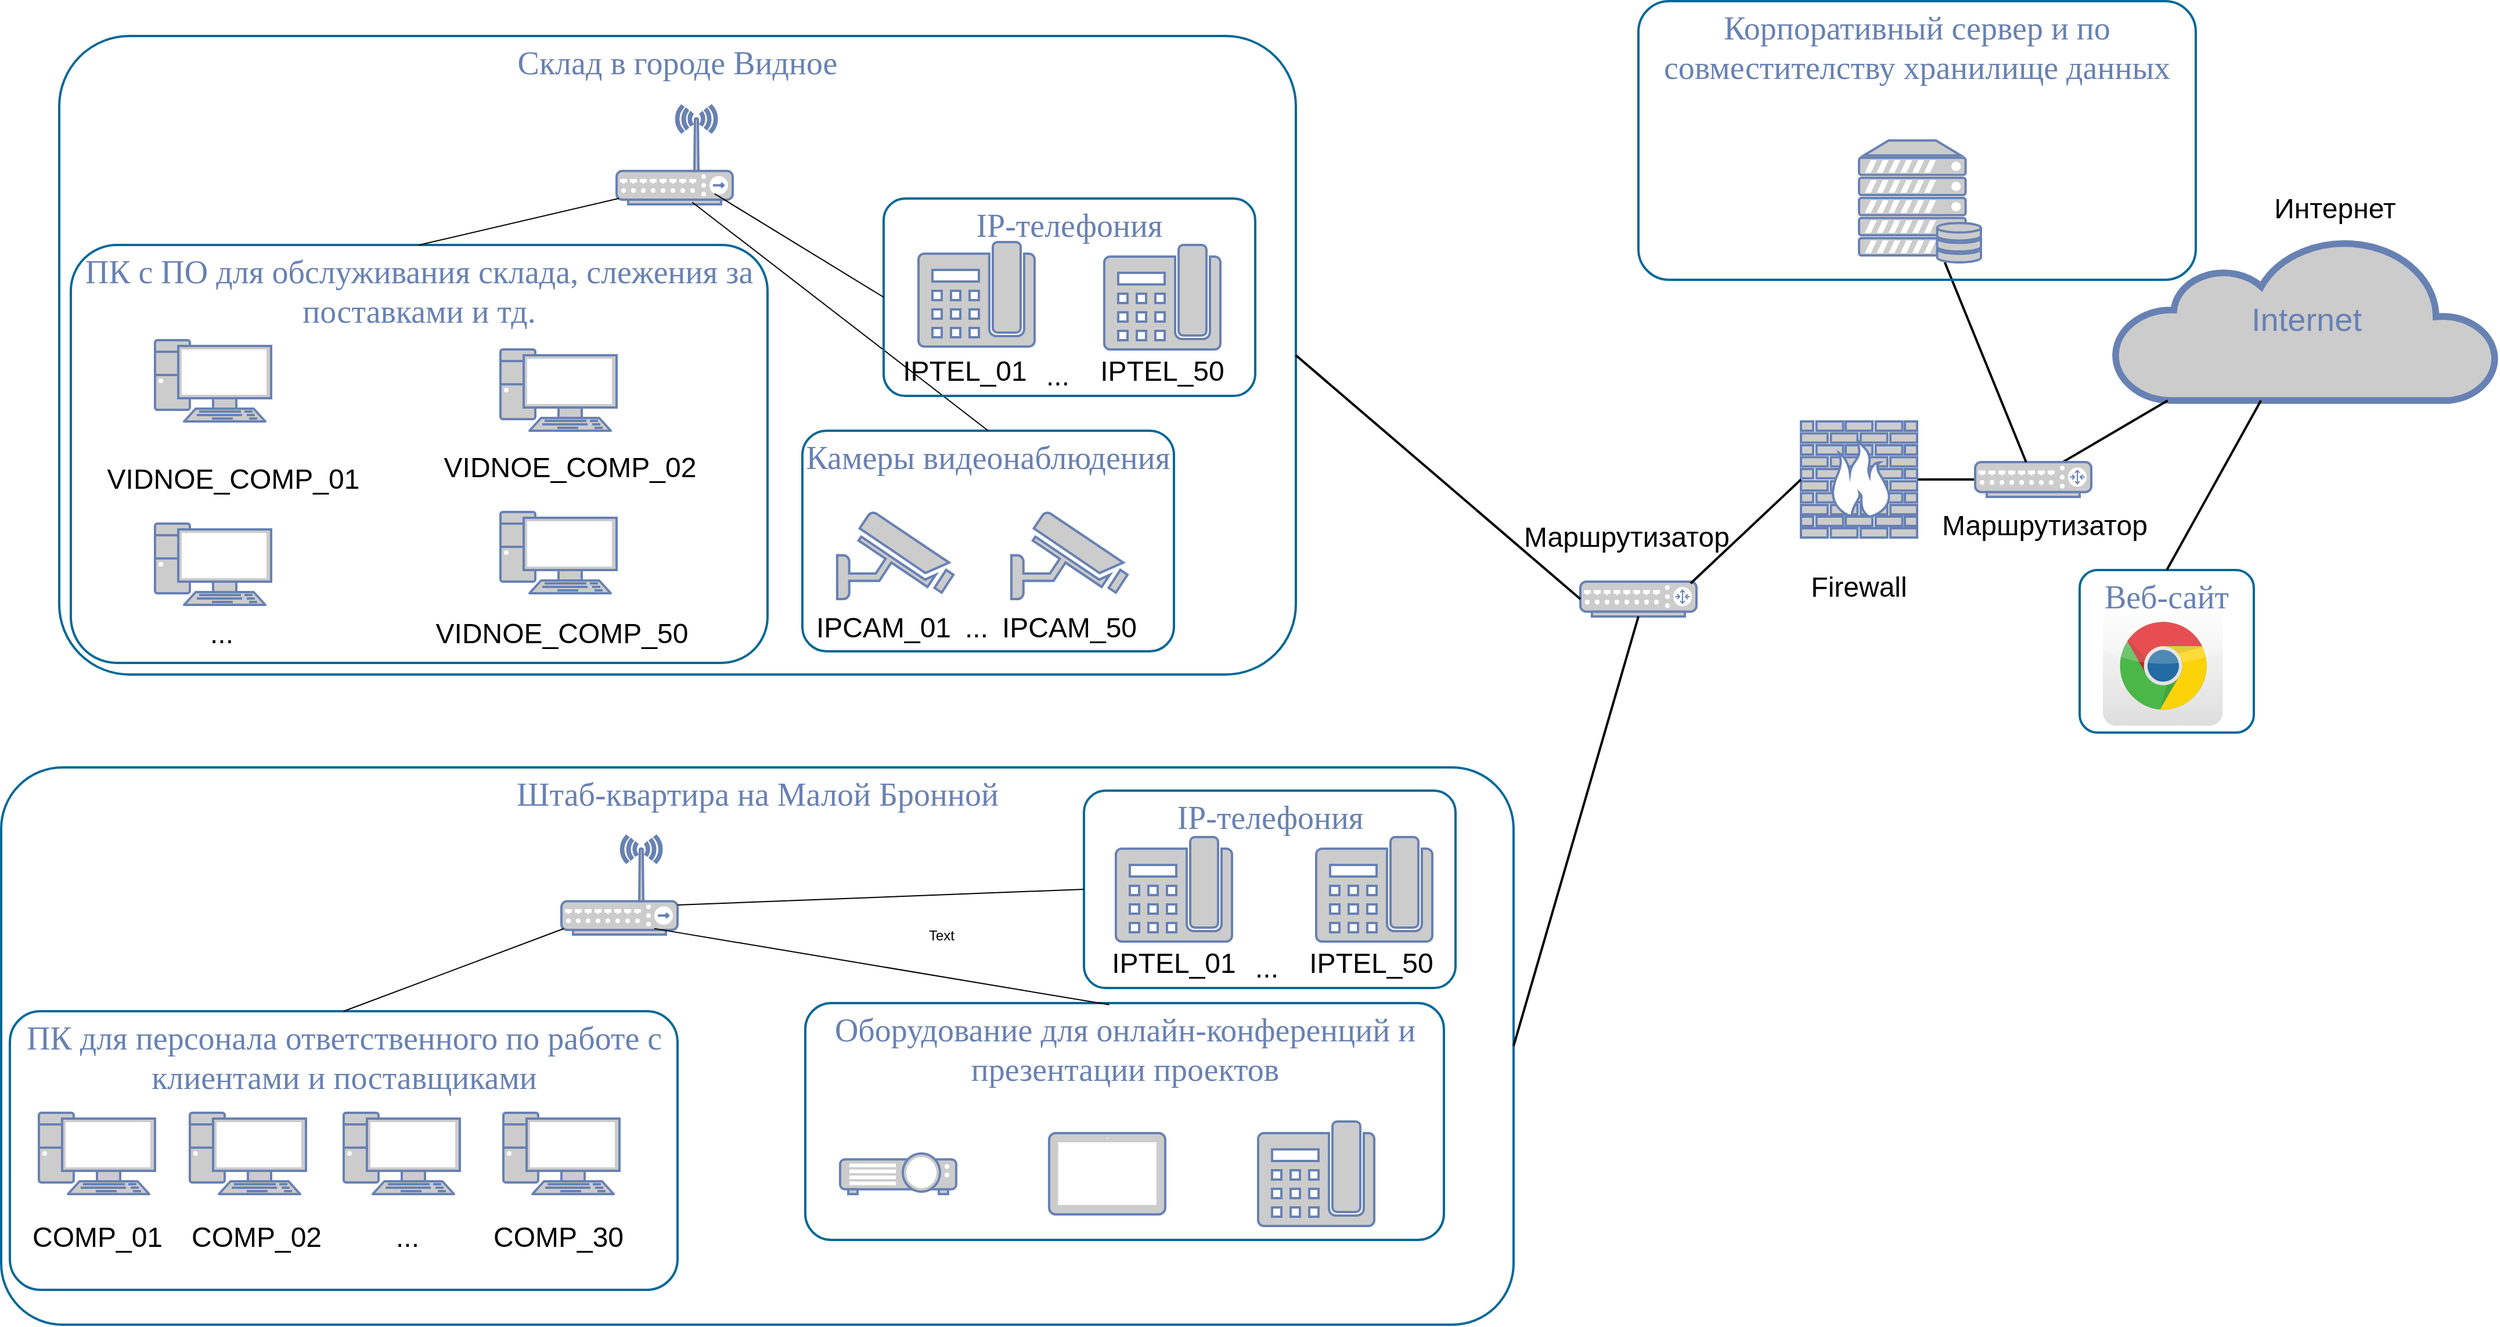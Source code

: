 <mxfile version="20.3.2" type="github">
  <diagram name="Page-1" id="bfe91b75-5d2c-26a0-9c1d-138518896778">
    <mxGraphModel dx="2240" dy="2568" grid="1" gridSize="10" guides="1" tooltips="1" connect="1" arrows="1" fold="1" page="1" pageScale="1" pageWidth="1100" pageHeight="850" background="none" math="0" shadow="0">
      <root>
        <mxCell id="0" />
        <mxCell id="1" parent="0" />
        <mxCell id="7c3789c024ecab99-78" value="Штаб-квартира на Малой Бронной" style="rounded=1;whiteSpace=wrap;html=1;shadow=0;comic=0;strokeColor=#036897;strokeWidth=2;fillColor=none;fontFamily=Verdana;fontSize=28;fontColor=#6881B3;align=center;arcSize=11;verticalAlign=top;" parent="1" vertex="1">
          <mxGeometry x="20" y="590" width="1302.5" height="480" as="geometry" />
        </mxCell>
        <mxCell id="7c3789c024ecab99-55" style="edgeStyle=none;html=1;labelBackgroundColor=none;endArrow=none;endFill=0;strokeWidth=2;fontFamily=Verdana;fontSize=28;fontColor=#6881B3;" parent="1" source="7c3789c024ecab99-8" target="7c3789c024ecab99-54" edge="1">
          <mxGeometry relative="1" as="geometry">
            <mxPoint x="1740" y="282.0" as="targetPoint" />
          </mxGeometry>
        </mxCell>
        <mxCell id="7c3789c024ecab99-8" value="" style="fontColor=#0066CC;verticalAlign=top;verticalLabelPosition=bottom;labelPosition=center;align=center;html=1;fillColor=#CCCCCC;strokeColor=#6881B3;gradientColor=none;gradientDirection=north;strokeWidth=2;shape=mxgraph.networks.firewall;rounded=0;shadow=0;comic=0;" parent="1" vertex="1">
          <mxGeometry x="1570" y="292" width="100" height="100" as="geometry" />
        </mxCell>
        <mxCell id="7c3789c024ecab99-1" value="" style="fontColor=#0066CC;verticalAlign=top;verticalLabelPosition=bottom;labelPosition=center;align=center;html=1;fillColor=#CCCCCC;strokeColor=#6881B3;gradientColor=none;gradientDirection=north;strokeWidth=2;shape=mxgraph.networks.pc;rounded=0;shadow=0;comic=0;" parent="1" vertex="1">
          <mxGeometry x="52.5" y="887.5" width="100" height="70" as="geometry" />
        </mxCell>
        <mxCell id="7c3789c024ecab99-2" value="" style="fontColor=#0066CC;verticalAlign=top;verticalLabelPosition=bottom;labelPosition=center;align=center;html=1;fillColor=#CCCCCC;strokeColor=#6881B3;gradientColor=none;gradientDirection=north;strokeWidth=2;shape=mxgraph.networks.pc;rounded=0;shadow=0;comic=0;" parent="1" vertex="1">
          <mxGeometry x="182.5" y="887.5" width="100" height="70" as="geometry" />
        </mxCell>
        <mxCell id="7c3789c024ecab99-3" value="" style="fontColor=#0066CC;verticalAlign=top;verticalLabelPosition=bottom;labelPosition=center;align=center;html=1;fillColor=#CCCCCC;strokeColor=#6881B3;gradientColor=none;gradientDirection=north;strokeWidth=2;shape=mxgraph.networks.pc;rounded=0;shadow=0;comic=0;" parent="1" vertex="1">
          <mxGeometry x="315.0" y="887.5" width="100" height="70" as="geometry" />
        </mxCell>
        <mxCell id="7c3789c024ecab99-9" value="" style="fontColor=#0066CC;verticalAlign=top;verticalLabelPosition=bottom;labelPosition=center;align=center;html=1;fillColor=#CCCCCC;strokeColor=#6881B3;gradientColor=none;gradientDirection=north;strokeWidth=2;shape=mxgraph.networks.wireless_hub;rounded=0;shadow=0;comic=0;" parent="1" vertex="1">
          <mxGeometry x="502.5" y="649" width="100" height="85" as="geometry" />
        </mxCell>
        <mxCell id="7c3789c024ecab99-53" value="Internet" style="html=1;fillColor=#CCCCCC;strokeColor=#6881B3;gradientColor=none;gradientDirection=north;strokeWidth=2;shape=mxgraph.networks.cloud;fontColor=#6881B3;rounded=0;shadow=0;comic=0;align=center;fontSize=28;" parent="1" vertex="1">
          <mxGeometry x="1840" y="134" width="330" height="140" as="geometry" />
        </mxCell>
        <mxCell id="7c3789c024ecab99-56" style="edgeStyle=none;html=1;labelBackgroundColor=none;endArrow=none;endFill=0;strokeWidth=2;fontFamily=Verdana;fontSize=28;fontColor=#6881B3;" parent="1" source="7c3789c024ecab99-54" target="7c3789c024ecab99-53" edge="1">
          <mxGeometry relative="1" as="geometry" />
        </mxCell>
        <mxCell id="7c3789c024ecab99-54" value="" style="fontColor=#0066CC;verticalAlign=top;verticalLabelPosition=bottom;labelPosition=center;align=center;html=1;fillColor=#CCCCCC;strokeColor=#6881B3;gradientColor=none;gradientDirection=north;strokeWidth=2;shape=mxgraph.networks.router;rounded=0;shadow=0;comic=0;" parent="1" vertex="1">
          <mxGeometry x="1720" y="327" width="100" height="30" as="geometry" />
        </mxCell>
        <mxCell id="7c3789c024ecab99-59" style="edgeStyle=none;html=1;labelBackgroundColor=none;endArrow=none;endFill=0;strokeWidth=2;fontFamily=Verdana;fontSize=28;fontColor=#6881B3;" parent="1" source="7c3789c024ecab99-58" target="7c3789c024ecab99-54" edge="1">
          <mxGeometry relative="1" as="geometry">
            <mxPoint x="1650" y="272" as="targetPoint" />
          </mxGeometry>
        </mxCell>
        <mxCell id="7c3789c024ecab99-58" value="" style="fontColor=#0066CC;verticalAlign=top;verticalLabelPosition=bottom;labelPosition=center;align=center;html=1;fillColor=#CCCCCC;strokeColor=#6881B3;gradientColor=none;gradientDirection=north;strokeWidth=2;shape=mxgraph.networks.server_storage;rounded=0;shadow=0;comic=0;" parent="1" vertex="1">
          <mxGeometry x="1620" y="50" width="105" height="105" as="geometry" />
        </mxCell>
        <mxCell id="4l_jCviNUbWaywGvzGt9-1" value="Склад в городе Видное" style="rounded=1;whiteSpace=wrap;html=1;shadow=0;comic=0;strokeColor=#036897;strokeWidth=2;fillColor=none;fontFamily=Verdana;fontSize=28;fontColor=#6881B3;align=center;arcSize=11;verticalAlign=top;" parent="1" vertex="1">
          <mxGeometry x="70" y="-40" width="1065" height="550" as="geometry" />
        </mxCell>
        <mxCell id="4l_jCviNUbWaywGvzGt9-2" value="" style="fontColor=#0066CC;verticalAlign=top;verticalLabelPosition=bottom;labelPosition=center;align=center;html=1;fillColor=#CCCCCC;strokeColor=#6881B3;gradientColor=none;gradientDirection=north;strokeWidth=2;shape=mxgraph.networks.wireless_hub;rounded=0;shadow=0;comic=0;" parent="1" vertex="1">
          <mxGeometry x="550.0" y="20" width="100" height="85" as="geometry" />
        </mxCell>
        <mxCell id="4l_jCviNUbWaywGvzGt9-3" value="" style="fontColor=#0066CC;verticalAlign=top;verticalLabelPosition=bottom;labelPosition=center;align=center;html=1;outlineConnect=0;fillColor=#CCCCCC;strokeColor=#6881B3;gradientColor=none;gradientDirection=north;strokeWidth=2;shape=mxgraph.networks.security_camera;" parent="1" vertex="1">
          <mxGeometry x="740" y="370" width="100" height="75" as="geometry" />
        </mxCell>
        <mxCell id="4l_jCviNUbWaywGvzGt9-4" value="Камеры видеонаблюдения" style="rounded=1;whiteSpace=wrap;html=1;shadow=0;comic=0;strokeColor=#036897;strokeWidth=2;fillColor=none;fontFamily=Verdana;fontSize=28;fontColor=#6881B3;align=center;arcSize=11;verticalAlign=top;" parent="1" vertex="1">
          <mxGeometry x="710" y="300" width="320" height="190" as="geometry" />
        </mxCell>
        <mxCell id="4l_jCviNUbWaywGvzGt9-5" value="" style="fontColor=#0066CC;verticalAlign=top;verticalLabelPosition=bottom;labelPosition=center;align=center;html=1;outlineConnect=0;fillColor=#CCCCCC;strokeColor=#6881B3;gradientColor=none;gradientDirection=north;strokeWidth=2;shape=mxgraph.networks.security_camera;" parent="1" vertex="1">
          <mxGeometry x="890" y="370" width="100" height="75" as="geometry" />
        </mxCell>
        <mxCell id="4l_jCviNUbWaywGvzGt9-9" value="" style="endArrow=none;html=1;rounded=0;entryX=0.652;entryY=0.979;entryDx=0;entryDy=0;entryPerimeter=0;exitX=0.5;exitY=0;exitDx=0;exitDy=0;" parent="1" source="4l_jCviNUbWaywGvzGt9-4" target="4l_jCviNUbWaywGvzGt9-2" edge="1">
          <mxGeometry width="50" height="50" relative="1" as="geometry">
            <mxPoint x="420" y="620" as="sourcePoint" />
            <mxPoint x="470" y="570" as="targetPoint" />
          </mxGeometry>
        </mxCell>
        <mxCell id="4l_jCviNUbWaywGvzGt9-10" value="" style="fontColor=#0066CC;verticalAlign=top;verticalLabelPosition=bottom;labelPosition=center;align=center;html=1;fillColor=#CCCCCC;strokeColor=#6881B3;gradientColor=none;gradientDirection=north;strokeWidth=2;shape=mxgraph.networks.pc;rounded=0;shadow=0;comic=0;" parent="1" vertex="1">
          <mxGeometry x="152.5" y="222" width="100" height="70" as="geometry" />
        </mxCell>
        <mxCell id="4l_jCviNUbWaywGvzGt9-12" value="" style="fontColor=#0066CC;verticalAlign=top;verticalLabelPosition=bottom;labelPosition=center;align=center;html=1;fillColor=#CCCCCC;strokeColor=#6881B3;gradientColor=none;gradientDirection=north;strokeWidth=2;shape=mxgraph.networks.pc;rounded=0;shadow=0;comic=0;" parent="1" vertex="1">
          <mxGeometry x="450.0" y="230" width="100" height="70" as="geometry" />
        </mxCell>
        <mxCell id="4l_jCviNUbWaywGvzGt9-13" value="" style="fontColor=#0066CC;verticalAlign=top;verticalLabelPosition=bottom;labelPosition=center;align=center;html=1;fillColor=#CCCCCC;strokeColor=#6881B3;gradientColor=none;gradientDirection=north;strokeWidth=2;shape=mxgraph.networks.pc;rounded=0;shadow=0;comic=0;" parent="1" vertex="1">
          <mxGeometry x="152.5" y="380" width="100" height="70" as="geometry" />
        </mxCell>
        <mxCell id="4l_jCviNUbWaywGvzGt9-14" value="ПК с ПО для обслуживания склада, слежения за поставками и тд." style="rounded=1;whiteSpace=wrap;html=1;shadow=0;comic=0;strokeColor=#036897;strokeWidth=2;fillColor=none;fontFamily=Verdana;fontSize=28;fontColor=#6881B3;align=center;arcSize=11;verticalAlign=top;" parent="1" vertex="1">
          <mxGeometry x="80" y="140" width="600" height="360" as="geometry" />
        </mxCell>
        <mxCell id="4l_jCviNUbWaywGvzGt9-15" value="" style="fontColor=#0066CC;verticalAlign=top;verticalLabelPosition=bottom;labelPosition=center;align=center;html=1;fillColor=#CCCCCC;strokeColor=#6881B3;gradientColor=none;gradientDirection=north;strokeWidth=2;shape=mxgraph.networks.pc;rounded=0;shadow=0;comic=0;" parent="1" vertex="1">
          <mxGeometry x="450.0" y="370" width="100" height="70" as="geometry" />
        </mxCell>
        <mxCell id="4l_jCviNUbWaywGvzGt9-16" value="" style="endArrow=none;html=1;rounded=0;entryX=0.5;entryY=0;entryDx=0;entryDy=0;exitX=0.02;exitY=0.94;exitDx=0;exitDy=0;exitPerimeter=0;" parent="1" source="4l_jCviNUbWaywGvzGt9-2" target="4l_jCviNUbWaywGvzGt9-14" edge="1">
          <mxGeometry width="50" height="50" relative="1" as="geometry">
            <mxPoint x="540" y="246.79" as="sourcePoint" />
            <mxPoint x="295.2" y="170.005" as="targetPoint" />
          </mxGeometry>
        </mxCell>
        <mxCell id="4l_jCviNUbWaywGvzGt9-17" value="" style="fontColor=#0066CC;verticalAlign=top;verticalLabelPosition=bottom;labelPosition=center;align=center;html=1;outlineConnect=0;fillColor=#CCCCCC;strokeColor=#6881B3;gradientColor=none;gradientDirection=north;strokeWidth=2;shape=mxgraph.networks.phone_2;" parent="1" vertex="1">
          <mxGeometry x="810" y="137.5" width="100" height="90" as="geometry" />
        </mxCell>
        <mxCell id="4l_jCviNUbWaywGvzGt9-18" value="" style="fontColor=#0066CC;verticalAlign=top;verticalLabelPosition=bottom;labelPosition=center;align=center;html=1;outlineConnect=0;fillColor=#CCCCCC;strokeColor=#6881B3;gradientColor=none;gradientDirection=north;strokeWidth=2;shape=mxgraph.networks.phone_2;" parent="1" vertex="1">
          <mxGeometry x="970" y="140" width="100" height="90" as="geometry" />
        </mxCell>
        <mxCell id="4l_jCviNUbWaywGvzGt9-19" value="IP-телефония" style="rounded=1;whiteSpace=wrap;html=1;shadow=0;comic=0;strokeColor=#036897;strokeWidth=2;fillColor=none;fontFamily=Verdana;fontSize=28;fontColor=#6881B3;align=center;arcSize=11;verticalAlign=top;" parent="1" vertex="1">
          <mxGeometry x="780" y="100" width="320" height="170" as="geometry" />
        </mxCell>
        <mxCell id="4l_jCviNUbWaywGvzGt9-20" value="" style="endArrow=none;html=1;rounded=0;exitX=0;exitY=0.5;exitDx=0;exitDy=0;entryX=0.843;entryY=0.892;entryDx=0;entryDy=0;entryPerimeter=0;" parent="1" source="4l_jCviNUbWaywGvzGt9-19" edge="1" target="4l_jCviNUbWaywGvzGt9-2">
          <mxGeometry width="50" height="50" relative="1" as="geometry">
            <mxPoint x="904.8" y="286.79" as="sourcePoint" />
            <mxPoint x="660" y="210" as="targetPoint" />
          </mxGeometry>
        </mxCell>
        <mxCell id="4l_jCviNUbWaywGvzGt9-21" value="IP-телефония" style="rounded=1;whiteSpace=wrap;html=1;shadow=0;comic=0;strokeColor=#036897;strokeWidth=2;fillColor=none;fontFamily=Verdana;fontSize=28;fontColor=#6881B3;align=center;arcSize=11;verticalAlign=top;" parent="1" vertex="1">
          <mxGeometry x="952.5" y="610" width="320" height="170" as="geometry" />
        </mxCell>
        <mxCell id="4l_jCviNUbWaywGvzGt9-24" value="" style="fontColor=#0066CC;verticalAlign=top;verticalLabelPosition=bottom;labelPosition=center;align=center;html=1;outlineConnect=0;fillColor=#CCCCCC;strokeColor=#6881B3;gradientColor=none;gradientDirection=north;strokeWidth=2;shape=mxgraph.networks.phone_2;" parent="1" vertex="1">
          <mxGeometry x="980" y="650" width="100" height="90" as="geometry" />
        </mxCell>
        <mxCell id="4l_jCviNUbWaywGvzGt9-25" value="" style="fontColor=#0066CC;verticalAlign=top;verticalLabelPosition=bottom;labelPosition=center;align=center;html=1;outlineConnect=0;fillColor=#CCCCCC;strokeColor=#6881B3;gradientColor=none;gradientDirection=north;strokeWidth=2;shape=mxgraph.networks.phone_2;" parent="1" vertex="1">
          <mxGeometry x="1152.5" y="650" width="100" height="90" as="geometry" />
        </mxCell>
        <mxCell id="4l_jCviNUbWaywGvzGt9-26" value="ПК для персонала ответственного по работе с клиентами и поставщиками" style="rounded=1;whiteSpace=wrap;html=1;shadow=0;comic=0;strokeColor=#036897;strokeWidth=2;fillColor=none;fontFamily=Verdana;fontSize=28;fontColor=#6881B3;align=center;arcSize=11;verticalAlign=top;" parent="1" vertex="1">
          <mxGeometry x="27.5" y="800" width="575" height="240" as="geometry" />
        </mxCell>
        <mxCell id="4l_jCviNUbWaywGvzGt9-27" value="" style="fontColor=#0066CC;verticalAlign=top;verticalLabelPosition=bottom;labelPosition=center;align=center;html=1;fillColor=#CCCCCC;strokeColor=#6881B3;gradientColor=none;gradientDirection=north;strokeWidth=2;shape=mxgraph.networks.pc;rounded=0;shadow=0;comic=0;" parent="1" vertex="1">
          <mxGeometry x="452.5" y="887.5" width="100" height="70" as="geometry" />
        </mxCell>
        <mxCell id="4l_jCviNUbWaywGvzGt9-28" value="" style="endArrow=none;html=1;rounded=0;exitX=0.5;exitY=0;exitDx=0;exitDy=0;entryX=0.02;entryY=0.94;entryDx=0;entryDy=0;entryPerimeter=0;" parent="1" source="4l_jCviNUbWaywGvzGt9-26" target="7c3789c024ecab99-9" edge="1">
          <mxGeometry width="50" height="50" relative="1" as="geometry">
            <mxPoint x="632.5" y="780" as="sourcePoint" />
            <mxPoint x="682.5" y="730" as="targetPoint" />
          </mxGeometry>
        </mxCell>
        <mxCell id="4l_jCviNUbWaywGvzGt9-29" value="" style="fontColor=#0066CC;verticalAlign=top;verticalLabelPosition=bottom;labelPosition=center;align=center;html=1;outlineConnect=0;fillColor=#CCCCCC;strokeColor=#6881B3;gradientColor=none;gradientDirection=north;strokeWidth=2;shape=mxgraph.networks.video_projector;" parent="1" vertex="1">
          <mxGeometry x="742.5" y="922.5" width="100" height="35" as="geometry" />
        </mxCell>
        <mxCell id="4l_jCviNUbWaywGvzGt9-30" value="" style="fontColor=#0066CC;verticalAlign=top;verticalLabelPosition=bottom;labelPosition=center;align=center;html=1;outlineConnect=0;fillColor=#CCCCCC;strokeColor=#6881B3;gradientColor=none;gradientDirection=north;strokeWidth=2;shape=mxgraph.networks.tablet;" parent="1" vertex="1">
          <mxGeometry x="922.5" y="905" width="100" height="70" as="geometry" />
        </mxCell>
        <mxCell id="4l_jCviNUbWaywGvzGt9-31" value="" style="fontColor=#0066CC;verticalAlign=top;verticalLabelPosition=bottom;labelPosition=center;align=center;html=1;outlineConnect=0;fillColor=#CCCCCC;strokeColor=#6881B3;gradientColor=none;gradientDirection=north;strokeWidth=2;shape=mxgraph.networks.phone_2;" parent="1" vertex="1">
          <mxGeometry x="1102.5" y="895" width="100" height="90" as="geometry" />
        </mxCell>
        <mxCell id="4l_jCviNUbWaywGvzGt9-32" value="Оборудование для онлайн-конференций и презентации проектов" style="rounded=1;whiteSpace=wrap;html=1;shadow=0;comic=0;strokeColor=#036897;strokeWidth=2;fillColor=none;fontFamily=Verdana;fontSize=28;fontColor=#6881B3;align=center;arcSize=11;verticalAlign=top;" parent="1" vertex="1">
          <mxGeometry x="712.5" y="793" width="550" height="204" as="geometry" />
        </mxCell>
        <mxCell id="4l_jCviNUbWaywGvzGt9-34" value="" style="endArrow=none;html=1;rounded=0;exitX=0.8;exitY=0.939;exitDx=0;exitDy=0;entryX=0.476;entryY=0.007;entryDx=0;entryDy=0;entryPerimeter=0;exitPerimeter=0;" parent="1" source="7c3789c024ecab99-9" target="4l_jCviNUbWaywGvzGt9-32" edge="1">
          <mxGeometry width="50" height="50" relative="1" as="geometry">
            <mxPoint x="633" y="807" as="sourcePoint" />
            <mxPoint x="822.5" y="735.9" as="targetPoint" />
          </mxGeometry>
        </mxCell>
        <mxCell id="4l_jCviNUbWaywGvzGt9-35" value="" style="fontColor=#0066CC;verticalAlign=top;verticalLabelPosition=bottom;labelPosition=center;align=center;html=1;fillColor=#CCCCCC;strokeColor=#6881B3;gradientColor=none;gradientDirection=north;strokeWidth=2;shape=mxgraph.networks.router;rounded=0;shadow=0;comic=0;" parent="1" vertex="1">
          <mxGeometry x="1380" y="430" width="100" height="30" as="geometry" />
        </mxCell>
        <mxCell id="4l_jCviNUbWaywGvzGt9-40" value="Корпоративный сервер и по совместителству хранилище данных" style="rounded=1;whiteSpace=wrap;html=1;shadow=0;comic=0;strokeColor=#036897;strokeWidth=2;fillColor=none;fontFamily=Verdana;fontSize=28;fontColor=#6881B3;align=center;arcSize=11;verticalAlign=top;" parent="1" vertex="1">
          <mxGeometry x="1430" y="-70" width="480" height="240" as="geometry" />
        </mxCell>
        <mxCell id="4l_jCviNUbWaywGvzGt9-41" style="edgeStyle=none;html=1;labelBackgroundColor=none;endArrow=none;endFill=0;strokeWidth=2;fontFamily=Verdana;fontSize=28;fontColor=#6881B3;exitX=1;exitY=0.5;exitDx=0;exitDy=0;entryX=0.5;entryY=1;entryDx=0;entryDy=0;entryPerimeter=0;" parent="1" source="7c3789c024ecab99-78" target="4l_jCviNUbWaywGvzGt9-35" edge="1">
          <mxGeometry relative="1" as="geometry">
            <mxPoint x="1370.003" y="800" as="sourcePoint" />
            <mxPoint x="1460.257" y="747" as="targetPoint" />
          </mxGeometry>
        </mxCell>
        <mxCell id="4l_jCviNUbWaywGvzGt9-42" style="edgeStyle=none;html=1;labelBackgroundColor=none;endArrow=none;endFill=0;strokeWidth=2;fontFamily=Verdana;fontSize=28;fontColor=#6881B3;exitX=1;exitY=0.5;exitDx=0;exitDy=0;entryX=0;entryY=0.5;entryDx=0;entryDy=0;entryPerimeter=0;" parent="1" source="4l_jCviNUbWaywGvzGt9-1" target="4l_jCviNUbWaywGvzGt9-35" edge="1">
          <mxGeometry relative="1" as="geometry">
            <mxPoint x="1230" y="410" as="sourcePoint" />
            <mxPoint x="1337.5" y="70" as="targetPoint" />
          </mxGeometry>
        </mxCell>
        <mxCell id="4l_jCviNUbWaywGvzGt9-43" style="edgeStyle=none;html=1;labelBackgroundColor=none;endArrow=none;endFill=0;strokeWidth=2;fontFamily=Verdana;fontSize=28;fontColor=#6881B3;exitX=0.95;exitY=0.05;exitDx=0;exitDy=0;entryX=0;entryY=0.5;entryDx=0;entryDy=0;entryPerimeter=0;exitPerimeter=0;" parent="1" source="4l_jCviNUbWaywGvzGt9-35" target="7c3789c024ecab99-8" edge="1">
          <mxGeometry relative="1" as="geometry">
            <mxPoint x="1430" y="785" as="sourcePoint" />
            <mxPoint x="1537.5" y="445" as="targetPoint" />
          </mxGeometry>
        </mxCell>
        <mxCell id="4l_jCviNUbWaywGvzGt9-44" value="" style="endArrow=none;html=1;rounded=0;exitX=1;exitY=0.7;exitDx=0;exitDy=0;entryX=0;entryY=0.5;entryDx=0;entryDy=0;exitPerimeter=0;" parent="1" source="7c3789c024ecab99-9" target="4l_jCviNUbWaywGvzGt9-21" edge="1">
          <mxGeometry width="50" height="50" relative="1" as="geometry">
            <mxPoint x="602.5" y="662.195" as="sourcePoint" />
            <mxPoint x="994.3" y="727.808" as="targetPoint" />
          </mxGeometry>
        </mxCell>
        <mxCell id="4l_jCviNUbWaywGvzGt9-45" value="" style="dashed=0;outlineConnect=0;html=1;align=center;labelPosition=center;verticalLabelPosition=bottom;verticalAlign=top;shape=mxgraph.webicons.chrome;gradientColor=#DFDEDE" parent="1" vertex="1">
          <mxGeometry x="1830" y="450" width="103.2" height="104" as="geometry" />
        </mxCell>
        <mxCell id="4l_jCviNUbWaywGvzGt9-46" value="Веб-сайт" style="rounded=1;whiteSpace=wrap;html=1;shadow=0;comic=0;strokeColor=#036897;strokeWidth=2;fillColor=none;fontFamily=Verdana;fontSize=28;fontColor=#6881B3;align=center;arcSize=11;verticalAlign=top;" parent="1" vertex="1">
          <mxGeometry x="1810" y="420" width="150" height="140" as="geometry" />
        </mxCell>
        <mxCell id="4l_jCviNUbWaywGvzGt9-47" style="edgeStyle=none;html=1;labelBackgroundColor=none;endArrow=none;endFill=0;strokeWidth=2;fontFamily=Verdana;fontSize=28;fontColor=#6881B3;exitX=0.5;exitY=0;exitDx=0;exitDy=0;" parent="1" source="4l_jCviNUbWaywGvzGt9-46" target="7c3789c024ecab99-53" edge="1">
          <mxGeometry relative="1" as="geometry">
            <mxPoint x="1910" y="620" as="sourcePoint" />
            <mxPoint x="2017.5" y="280" as="targetPoint" />
          </mxGeometry>
        </mxCell>
        <mxCell id="cG-o44o9GR63i4Ds4Bp5-1" value="Text" style="text;html=1;strokeColor=none;fillColor=none;align=center;verticalAlign=middle;whiteSpace=wrap;rounded=0;" vertex="1" parent="1">
          <mxGeometry x="800" y="720" width="60" height="30" as="geometry" />
        </mxCell>
        <mxCell id="cG-o44o9GR63i4Ds4Bp5-4" value="&lt;font style=&quot;font-size: 24px;&quot;&gt;IPCAM_01&lt;/font&gt;" style="text;html=1;strokeColor=none;fillColor=none;align=center;verticalAlign=middle;whiteSpace=wrap;rounded=0;" vertex="1" parent="1">
          <mxGeometry x="730" y="445" width="100" height="50" as="geometry" />
        </mxCell>
        <mxCell id="cG-o44o9GR63i4Ds4Bp5-5" value="&lt;font style=&quot;font-size: 24px;&quot;&gt;IPCAM_50&lt;/font&gt;" style="text;html=1;strokeColor=none;fillColor=none;align=center;verticalAlign=middle;whiteSpace=wrap;rounded=0;" vertex="1" parent="1">
          <mxGeometry x="890" y="445" width="100" height="50" as="geometry" />
        </mxCell>
        <mxCell id="cG-o44o9GR63i4Ds4Bp5-6" value="&lt;font style=&quot;font-size: 24px;&quot;&gt;...&lt;/font&gt;" style="text;html=1;strokeColor=none;fillColor=none;align=center;verticalAlign=middle;whiteSpace=wrap;rounded=0;" vertex="1" parent="1">
          <mxGeometry x="810" y="445" width="100" height="50" as="geometry" />
        </mxCell>
        <mxCell id="cG-o44o9GR63i4Ds4Bp5-7" value="&lt;font style=&quot;font-size: 24px;&quot;&gt;VIDNOE_COMP_01&lt;/font&gt;" style="text;html=1;strokeColor=none;fillColor=none;align=center;verticalAlign=middle;whiteSpace=wrap;rounded=0;" vertex="1" parent="1">
          <mxGeometry x="170" y="317" width="100" height="50" as="geometry" />
        </mxCell>
        <mxCell id="cG-o44o9GR63i4Ds4Bp5-8" value="&lt;font style=&quot;font-size: 24px;&quot;&gt;VIDNOE_COMP_02&lt;/font&gt;" style="text;html=1;strokeColor=none;fillColor=none;align=center;verticalAlign=middle;whiteSpace=wrap;rounded=0;" vertex="1" parent="1">
          <mxGeometry x="460" y="307" width="100" height="50" as="geometry" />
        </mxCell>
        <mxCell id="cG-o44o9GR63i4Ds4Bp5-9" value="&lt;span style=&quot;font-size: 24px;&quot;&gt;...&lt;/span&gt;" style="text;html=1;strokeColor=none;fillColor=none;align=center;verticalAlign=middle;whiteSpace=wrap;rounded=0;" vertex="1" parent="1">
          <mxGeometry x="160" y="450" width="100" height="50" as="geometry" />
        </mxCell>
        <mxCell id="cG-o44o9GR63i4Ds4Bp5-10" value="&lt;font style=&quot;font-size: 24px;&quot;&gt;VIDNOE_COMP_50&lt;/font&gt;" style="text;html=1;strokeColor=none;fillColor=none;align=center;verticalAlign=middle;whiteSpace=wrap;rounded=0;" vertex="1" parent="1">
          <mxGeometry x="452.5" y="450" width="100" height="50" as="geometry" />
        </mxCell>
        <mxCell id="cG-o44o9GR63i4Ds4Bp5-11" value="&lt;font style=&quot;font-size: 24px;&quot;&gt;IPTEL_01&lt;/font&gt;" style="text;html=1;strokeColor=none;fillColor=none;align=center;verticalAlign=middle;whiteSpace=wrap;rounded=0;" vertex="1" parent="1">
          <mxGeometry x="800" y="224" width="100" height="50" as="geometry" />
        </mxCell>
        <mxCell id="cG-o44o9GR63i4Ds4Bp5-12" value="&lt;font style=&quot;font-size: 24px;&quot;&gt;IPTEL_50&lt;/font&gt;" style="text;html=1;strokeColor=none;fillColor=none;align=center;verticalAlign=middle;whiteSpace=wrap;rounded=0;" vertex="1" parent="1">
          <mxGeometry x="970" y="224" width="100" height="50" as="geometry" />
        </mxCell>
        <mxCell id="cG-o44o9GR63i4Ds4Bp5-13" value="&lt;span style=&quot;font-size: 24px;&quot;&gt;...&lt;/span&gt;" style="text;html=1;strokeColor=none;fillColor=none;align=center;verticalAlign=middle;whiteSpace=wrap;rounded=0;" vertex="1" parent="1">
          <mxGeometry x="880" y="227.5" width="100" height="50" as="geometry" />
        </mxCell>
        <mxCell id="cG-o44o9GR63i4Ds4Bp5-14" value="&lt;font style=&quot;font-size: 24px;&quot;&gt;IPTEL_01&lt;/font&gt;" style="text;html=1;strokeColor=none;fillColor=none;align=center;verticalAlign=middle;whiteSpace=wrap;rounded=0;" vertex="1" parent="1">
          <mxGeometry x="980" y="734" width="100" height="50" as="geometry" />
        </mxCell>
        <mxCell id="cG-o44o9GR63i4Ds4Bp5-15" value="&lt;font style=&quot;font-size: 24px;&quot;&gt;IPTEL_50&lt;/font&gt;" style="text;html=1;strokeColor=none;fillColor=none;align=center;verticalAlign=middle;whiteSpace=wrap;rounded=0;" vertex="1" parent="1">
          <mxGeometry x="1150" y="734" width="100" height="50" as="geometry" />
        </mxCell>
        <mxCell id="cG-o44o9GR63i4Ds4Bp5-16" value="&lt;span style=&quot;font-size: 24px;&quot;&gt;...&lt;/span&gt;" style="text;html=1;strokeColor=none;fillColor=none;align=center;verticalAlign=middle;whiteSpace=wrap;rounded=0;" vertex="1" parent="1">
          <mxGeometry x="1060" y="737.5" width="100" height="50" as="geometry" />
        </mxCell>
        <mxCell id="cG-o44o9GR63i4Ds4Bp5-17" value="&lt;font style=&quot;font-size: 24px;&quot;&gt;COMP_01&lt;/font&gt;" style="text;html=1;strokeColor=none;fillColor=none;align=center;verticalAlign=middle;whiteSpace=wrap;rounded=0;" vertex="1" parent="1">
          <mxGeometry x="52.5" y="970" width="100" height="50" as="geometry" />
        </mxCell>
        <mxCell id="cG-o44o9GR63i4Ds4Bp5-18" value="&lt;font style=&quot;font-size: 24px;&quot;&gt;COMP_02&lt;/font&gt;" style="text;html=1;strokeColor=none;fillColor=none;align=center;verticalAlign=middle;whiteSpace=wrap;rounded=0;" vertex="1" parent="1">
          <mxGeometry x="190" y="970" width="100" height="50" as="geometry" />
        </mxCell>
        <mxCell id="cG-o44o9GR63i4Ds4Bp5-19" value="&lt;span style=&quot;font-size: 24px;&quot;&gt;...&lt;/span&gt;" style="text;html=1;strokeColor=none;fillColor=none;align=center;verticalAlign=middle;whiteSpace=wrap;rounded=0;" vertex="1" parent="1">
          <mxGeometry x="320" y="970" width="100" height="50" as="geometry" />
        </mxCell>
        <mxCell id="cG-o44o9GR63i4Ds4Bp5-20" value="&lt;font style=&quot;font-size: 24px;&quot;&gt;COMP_30&lt;/font&gt;" style="text;html=1;strokeColor=none;fillColor=none;align=center;verticalAlign=middle;whiteSpace=wrap;rounded=0;" vertex="1" parent="1">
          <mxGeometry x="450" y="970" width="100" height="50" as="geometry" />
        </mxCell>
        <mxCell id="cG-o44o9GR63i4Ds4Bp5-21" value="&lt;font style=&quot;font-size: 24px;&quot;&gt;Firewall&lt;/font&gt;" style="text;html=1;strokeColor=none;fillColor=none;align=center;verticalAlign=middle;whiteSpace=wrap;rounded=0;" vertex="1" parent="1">
          <mxGeometry x="1570" y="410" width="100" height="50" as="geometry" />
        </mxCell>
        <mxCell id="cG-o44o9GR63i4Ds4Bp5-22" value="&lt;font style=&quot;font-size: 24px;&quot;&gt;Маршрутизатор&lt;/font&gt;" style="text;html=1;strokeColor=none;fillColor=none;align=center;verticalAlign=middle;whiteSpace=wrap;rounded=0;" vertex="1" parent="1">
          <mxGeometry x="1370" y="367" width="100" height="50" as="geometry" />
        </mxCell>
        <mxCell id="cG-o44o9GR63i4Ds4Bp5-23" value="&lt;font style=&quot;font-size: 24px;&quot;&gt;Маршрутизатор&lt;/font&gt;" style="text;html=1;strokeColor=none;fillColor=none;align=center;verticalAlign=middle;whiteSpace=wrap;rounded=0;" vertex="1" parent="1">
          <mxGeometry x="1730" y="357" width="100" height="50" as="geometry" />
        </mxCell>
        <mxCell id="cG-o44o9GR63i4Ds4Bp5-24" value="&lt;font style=&quot;font-size: 24px;&quot;&gt;Интернет&lt;/font&gt;" style="text;html=1;strokeColor=none;fillColor=none;align=center;verticalAlign=middle;whiteSpace=wrap;rounded=0;" vertex="1" parent="1">
          <mxGeometry x="1980" y="84" width="100" height="50" as="geometry" />
        </mxCell>
      </root>
    </mxGraphModel>
  </diagram>
</mxfile>
